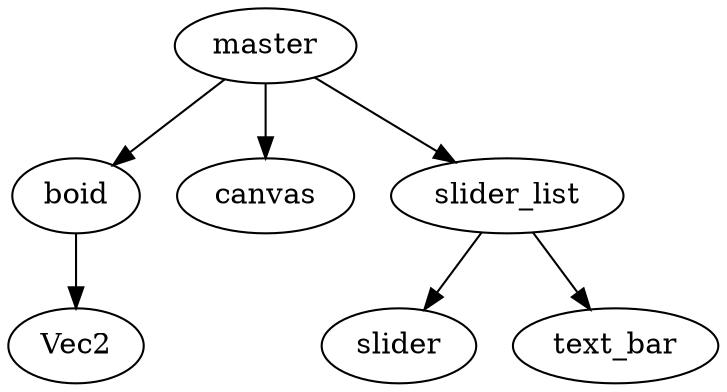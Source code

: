 digraph G {
master -> boid -> Vec2;
master -> canvas;
master -> slider_list -> slider;
slider_list -> text_bar;
}
